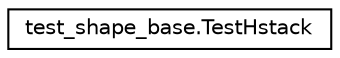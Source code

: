 digraph "Graphical Class Hierarchy"
{
 // LATEX_PDF_SIZE
  edge [fontname="Helvetica",fontsize="10",labelfontname="Helvetica",labelfontsize="10"];
  node [fontname="Helvetica",fontsize="10",shape=record];
  rankdir="LR";
  Node0 [label="test_shape_base.TestHstack",height=0.2,width=0.4,color="black", fillcolor="white", style="filled",URL="$classtest__shape__base_1_1TestHstack.html",tooltip=" "];
}
